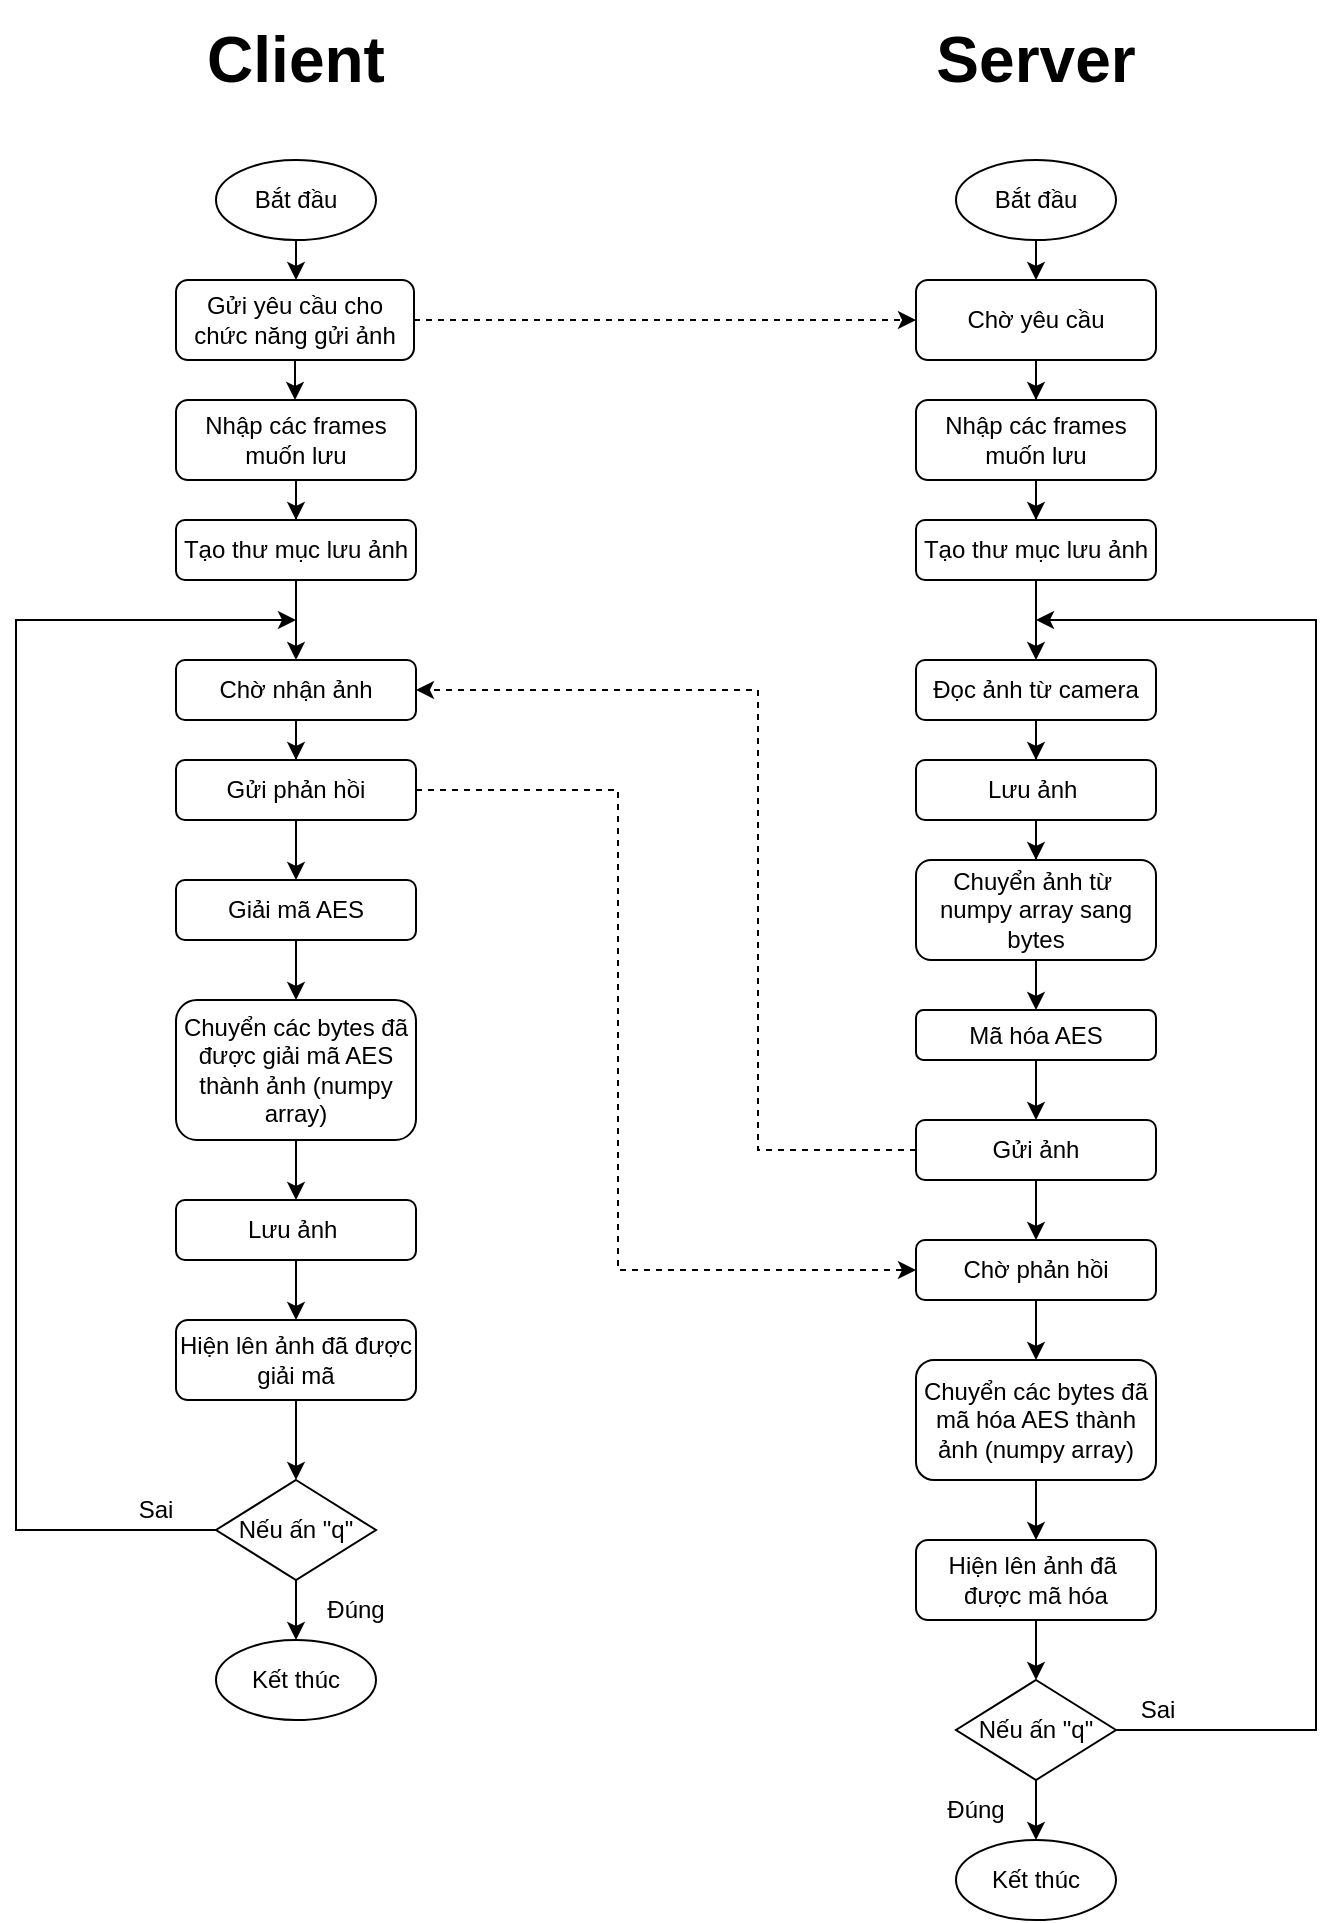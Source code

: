 <mxfile version="16.5.3" type="github">
  <diagram id="gmC2t2BmalihPaxnFlcq" name="Page-1">
    <mxGraphModel dx="1038" dy="571" grid="1" gridSize="10" guides="1" tooltips="1" connect="1" arrows="1" fold="1" page="1" pageScale="1" pageWidth="827" pageHeight="1169" math="0" shadow="0">
      <root>
        <mxCell id="0" />
        <mxCell id="1" parent="0" />
        <mxCell id="kE0woUJH_W1mReft93sf-5" style="edgeStyle=orthogonalEdgeStyle;rounded=0;orthogonalLoop=1;jettySize=auto;html=1;entryX=0;entryY=0.5;entryDx=0;entryDy=0;dashed=1;" edge="1" parent="1" source="eqxSHxZvD5lVZVVjLziu-4" target="eqxSHxZvD5lVZVVjLziu-6">
          <mxGeometry relative="1" as="geometry" />
        </mxCell>
        <mxCell id="kE0woUJH_W1mReft93sf-8" value="" style="edgeStyle=orthogonalEdgeStyle;rounded=0;orthogonalLoop=1;jettySize=auto;html=1;" edge="1" parent="1" source="eqxSHxZvD5lVZVVjLziu-4" target="kE0woUJH_W1mReft93sf-2">
          <mxGeometry relative="1" as="geometry" />
        </mxCell>
        <mxCell id="eqxSHxZvD5lVZVVjLziu-4" value="Gửi yêu cầu cho chức năng gửi ảnh" style="rounded=1;whiteSpace=wrap;html=1;" parent="1" vertex="1">
          <mxGeometry x="169" y="150" width="119" height="40" as="geometry" />
        </mxCell>
        <mxCell id="kE0woUJH_W1mReft93sf-13" value="" style="edgeStyle=orthogonalEdgeStyle;rounded=0;orthogonalLoop=1;jettySize=auto;html=1;" edge="1" parent="1" source="eqxSHxZvD5lVZVVjLziu-6" target="kE0woUJH_W1mReft93sf-4">
          <mxGeometry relative="1" as="geometry" />
        </mxCell>
        <mxCell id="eqxSHxZvD5lVZVVjLziu-6" value="Chờ yêu cầu" style="rounded=1;whiteSpace=wrap;html=1;" parent="1" vertex="1">
          <mxGeometry x="539" y="150" width="120" height="40" as="geometry" />
        </mxCell>
        <mxCell id="kE0woUJH_W1mReft93sf-24" value="" style="edgeStyle=orthogonalEdgeStyle;rounded=0;orthogonalLoop=1;jettySize=auto;html=1;" edge="1" parent="1" source="eqxSHxZvD5lVZVVjLziu-7" target="eqxSHxZvD5lVZVVjLziu-13">
          <mxGeometry relative="1" as="geometry" />
        </mxCell>
        <mxCell id="eqxSHxZvD5lVZVVjLziu-7" value="Đọc ảnh từ camera" style="rounded=1;whiteSpace=wrap;html=1;" parent="1" vertex="1">
          <mxGeometry x="539" y="340" width="120" height="30" as="geometry" />
        </mxCell>
        <mxCell id="kE0woUJH_W1mReft93sf-23" value="" style="edgeStyle=orthogonalEdgeStyle;rounded=0;orthogonalLoop=1;jettySize=auto;html=1;" edge="1" parent="1" source="eqxSHxZvD5lVZVVjLziu-12" target="eqxSHxZvD5lVZVVjLziu-7">
          <mxGeometry relative="1" as="geometry" />
        </mxCell>
        <mxCell id="eqxSHxZvD5lVZVVjLziu-12" value="Tạo thư mục lưu ảnh" style="rounded=1;whiteSpace=wrap;html=1;" parent="1" vertex="1">
          <mxGeometry x="539" y="270" width="120" height="30" as="geometry" />
        </mxCell>
        <mxCell id="kE0woUJH_W1mReft93sf-17" value="" style="edgeStyle=orthogonalEdgeStyle;rounded=0;orthogonalLoop=1;jettySize=auto;html=1;entryX=0.5;entryY=0;entryDx=0;entryDy=0;" edge="1" parent="1" source="eqxSHxZvD5lVZVVjLziu-13" target="eqxSHxZvD5lVZVVjLziu-14">
          <mxGeometry relative="1" as="geometry">
            <mxPoint x="599" y="550" as="targetPoint" />
          </mxGeometry>
        </mxCell>
        <mxCell id="eqxSHxZvD5lVZVVjLziu-13" value="Lưu ảnh&amp;nbsp;" style="rounded=1;whiteSpace=wrap;html=1;" parent="1" vertex="1">
          <mxGeometry x="539" y="390" width="120" height="30" as="geometry" />
        </mxCell>
        <mxCell id="kE0woUJH_W1mReft93sf-18" value="" style="edgeStyle=orthogonalEdgeStyle;rounded=0;orthogonalLoop=1;jettySize=auto;html=1;entryX=0.5;entryY=0;entryDx=0;entryDy=0;" edge="1" parent="1" source="eqxSHxZvD5lVZVVjLziu-14" target="eqxSHxZvD5lVZVVjLziu-15">
          <mxGeometry relative="1" as="geometry" />
        </mxCell>
        <mxCell id="eqxSHxZvD5lVZVVjLziu-14" value="Chuyển ảnh từ&amp;nbsp; numpy array sang bytes" style="rounded=1;whiteSpace=wrap;html=1;" parent="1" vertex="1">
          <mxGeometry x="539" y="440" width="120" height="50" as="geometry" />
        </mxCell>
        <mxCell id="kE0woUJH_W1mReft93sf-19" value="" style="edgeStyle=orthogonalEdgeStyle;rounded=0;orthogonalLoop=1;jettySize=auto;html=1;entryX=0.5;entryY=0;entryDx=0;entryDy=0;" edge="1" parent="1" source="eqxSHxZvD5lVZVVjLziu-15" target="eqxSHxZvD5lVZVVjLziu-16">
          <mxGeometry relative="1" as="geometry">
            <mxPoint x="599" y="700" as="targetPoint" />
          </mxGeometry>
        </mxCell>
        <mxCell id="eqxSHxZvD5lVZVVjLziu-15" value="Mã hóa AES" style="rounded=1;whiteSpace=wrap;html=1;" parent="1" vertex="1">
          <mxGeometry x="539" y="515" width="120" height="25" as="geometry" />
        </mxCell>
        <mxCell id="eqxSHxZvD5lVZVVjLziu-27" value="" style="edgeStyle=orthogonalEdgeStyle;rounded=0;orthogonalLoop=1;jettySize=auto;html=1;entryX=1;entryY=0.5;entryDx=0;entryDy=0;dashed=1;exitX=0;exitY=0.5;exitDx=0;exitDy=0;" parent="1" source="eqxSHxZvD5lVZVVjLziu-16" target="eqxSHxZvD5lVZVVjLziu-19" edge="1">
          <mxGeometry relative="1" as="geometry">
            <mxPoint x="429" y="700" as="targetPoint" />
            <Array as="points">
              <mxPoint x="460" y="585" />
              <mxPoint x="460" y="355" />
            </Array>
          </mxGeometry>
        </mxCell>
        <mxCell id="kE0woUJH_W1mReft93sf-26" value="" style="edgeStyle=orthogonalEdgeStyle;rounded=0;orthogonalLoop=1;jettySize=auto;html=1;" edge="1" parent="1" source="eqxSHxZvD5lVZVVjLziu-16" target="kE0woUJH_W1mReft93sf-25">
          <mxGeometry relative="1" as="geometry" />
        </mxCell>
        <mxCell id="eqxSHxZvD5lVZVVjLziu-16" value="Gửi ảnh" style="rounded=1;whiteSpace=wrap;html=1;" parent="1" vertex="1">
          <mxGeometry x="539" y="570" width="120" height="30" as="geometry" />
        </mxCell>
        <mxCell id="kE0woUJH_W1mReft93sf-21" value="" style="edgeStyle=orthogonalEdgeStyle;rounded=0;orthogonalLoop=1;jettySize=auto;html=1;" edge="1" parent="1" source="eqxSHxZvD5lVZVVjLziu-17" target="eqxSHxZvD5lVZVVjLziu-18">
          <mxGeometry relative="1" as="geometry" />
        </mxCell>
        <mxCell id="eqxSHxZvD5lVZVVjLziu-17" value="Chuyển các bytes đã mã hóa AES thành ảnh (numpy array)" style="rounded=1;whiteSpace=wrap;html=1;" parent="1" vertex="1">
          <mxGeometry x="539" y="690" width="120" height="60" as="geometry" />
        </mxCell>
        <mxCell id="kE0woUJH_W1mReft93sf-35" style="edgeStyle=orthogonalEdgeStyle;rounded=0;orthogonalLoop=1;jettySize=auto;html=1;exitX=1;exitY=0.5;exitDx=0;exitDy=0;" edge="1" parent="1" source="kE0woUJH_W1mReft93sf-41">
          <mxGeometry relative="1" as="geometry">
            <mxPoint x="599" y="320" as="targetPoint" />
            <Array as="points">
              <mxPoint x="739" y="875" />
              <mxPoint x="739" y="320" />
            </Array>
          </mxGeometry>
        </mxCell>
        <mxCell id="kE0woUJH_W1mReft93sf-42" value="" style="edgeStyle=orthogonalEdgeStyle;rounded=0;orthogonalLoop=1;jettySize=auto;html=1;fontSize=12;" edge="1" parent="1" source="eqxSHxZvD5lVZVVjLziu-18" target="kE0woUJH_W1mReft93sf-41">
          <mxGeometry relative="1" as="geometry" />
        </mxCell>
        <mxCell id="eqxSHxZvD5lVZVVjLziu-18" value="Hiện lên ảnh đã&amp;nbsp; được mã hóa" style="rounded=1;whiteSpace=wrap;html=1;" parent="1" vertex="1">
          <mxGeometry x="539" y="780" width="120" height="40" as="geometry" />
        </mxCell>
        <mxCell id="kE0woUJH_W1mReft93sf-29" value="" style="edgeStyle=orthogonalEdgeStyle;rounded=0;orthogonalLoop=1;jettySize=auto;html=1;" edge="1" parent="1" source="eqxSHxZvD5lVZVVjLziu-19" target="kE0woUJH_W1mReft93sf-28">
          <mxGeometry relative="1" as="geometry" />
        </mxCell>
        <mxCell id="eqxSHxZvD5lVZVVjLziu-19" value="Chờ nhận ảnh" style="rounded=1;whiteSpace=wrap;html=1;" parent="1" vertex="1">
          <mxGeometry x="169" y="340" width="120" height="30" as="geometry" />
        </mxCell>
        <mxCell id="kE0woUJH_W1mReft93sf-11" value="" style="edgeStyle=orthogonalEdgeStyle;rounded=0;orthogonalLoop=1;jettySize=auto;html=1;entryX=0.5;entryY=0;entryDx=0;entryDy=0;" edge="1" parent="1" source="eqxSHxZvD5lVZVVjLziu-21" target="eqxSHxZvD5lVZVVjLziu-22">
          <mxGeometry relative="1" as="geometry">
            <mxPoint x="229" y="670" as="targetPoint" />
          </mxGeometry>
        </mxCell>
        <mxCell id="eqxSHxZvD5lVZVVjLziu-21" value="Giải mã AES" style="rounded=1;whiteSpace=wrap;html=1;" parent="1" vertex="1">
          <mxGeometry x="169" y="450" width="120" height="30" as="geometry" />
        </mxCell>
        <mxCell id="kE0woUJH_W1mReft93sf-50" value="" style="edgeStyle=orthogonalEdgeStyle;rounded=0;orthogonalLoop=1;jettySize=auto;html=1;fontSize=12;" edge="1" parent="1" source="eqxSHxZvD5lVZVVjLziu-22" target="kE0woUJH_W1mReft93sf-49">
          <mxGeometry relative="1" as="geometry" />
        </mxCell>
        <mxCell id="eqxSHxZvD5lVZVVjLziu-22" value="Chuyển các bytes đã được giải mã AES thành ảnh (numpy array)" style="rounded=1;whiteSpace=wrap;html=1;" parent="1" vertex="1">
          <mxGeometry x="169" y="510" width="120" height="70" as="geometry" />
        </mxCell>
        <mxCell id="kE0woUJH_W1mReft93sf-34" style="edgeStyle=orthogonalEdgeStyle;rounded=0;orthogonalLoop=1;jettySize=auto;html=1;exitX=0;exitY=0.5;exitDx=0;exitDy=0;" edge="1" parent="1" source="kE0woUJH_W1mReft93sf-39">
          <mxGeometry relative="1" as="geometry">
            <mxPoint x="229" y="320" as="targetPoint" />
            <Array as="points">
              <mxPoint x="89" y="775" />
              <mxPoint x="89" y="320" />
            </Array>
          </mxGeometry>
        </mxCell>
        <mxCell id="kE0woUJH_W1mReft93sf-40" value="" style="edgeStyle=orthogonalEdgeStyle;rounded=0;orthogonalLoop=1;jettySize=auto;html=1;fontSize=12;" edge="1" parent="1" source="eqxSHxZvD5lVZVVjLziu-30" target="kE0woUJH_W1mReft93sf-39">
          <mxGeometry relative="1" as="geometry" />
        </mxCell>
        <mxCell id="eqxSHxZvD5lVZVVjLziu-30" value="Hiện lên ảnh đã được giải mã" style="rounded=1;whiteSpace=wrap;html=1;" parent="1" vertex="1">
          <mxGeometry x="169" y="670" width="120" height="40" as="geometry" />
        </mxCell>
        <mxCell id="kE0woUJH_W1mReft93sf-10" value="" style="edgeStyle=orthogonalEdgeStyle;rounded=0;orthogonalLoop=1;jettySize=auto;html=1;" edge="1" parent="1" source="kE0woUJH_W1mReft93sf-1" target="eqxSHxZvD5lVZVVjLziu-19">
          <mxGeometry relative="1" as="geometry" />
        </mxCell>
        <mxCell id="kE0woUJH_W1mReft93sf-1" value="Tạo thư mục lưu ảnh" style="rounded=1;whiteSpace=wrap;html=1;" vertex="1" parent="1">
          <mxGeometry x="169" y="270" width="120" height="30" as="geometry" />
        </mxCell>
        <mxCell id="kE0woUJH_W1mReft93sf-9" value="" style="edgeStyle=orthogonalEdgeStyle;rounded=0;orthogonalLoop=1;jettySize=auto;html=1;" edge="1" parent="1" source="kE0woUJH_W1mReft93sf-2" target="kE0woUJH_W1mReft93sf-1">
          <mxGeometry relative="1" as="geometry" />
        </mxCell>
        <mxCell id="kE0woUJH_W1mReft93sf-2" value="Nhập các frames muốn lưu" style="rounded=1;whiteSpace=wrap;html=1;" vertex="1" parent="1">
          <mxGeometry x="169" y="210" width="120" height="40" as="geometry" />
        </mxCell>
        <mxCell id="kE0woUJH_W1mReft93sf-14" value="" style="edgeStyle=orthogonalEdgeStyle;rounded=0;orthogonalLoop=1;jettySize=auto;html=1;" edge="1" parent="1" source="kE0woUJH_W1mReft93sf-4" target="eqxSHxZvD5lVZVVjLziu-12">
          <mxGeometry relative="1" as="geometry" />
        </mxCell>
        <mxCell id="kE0woUJH_W1mReft93sf-4" value="Nhập các frames muốn lưu" style="rounded=1;whiteSpace=wrap;html=1;" vertex="1" parent="1">
          <mxGeometry x="539" y="210" width="120" height="40" as="geometry" />
        </mxCell>
        <mxCell id="kE0woUJH_W1mReft93sf-33" value="" style="edgeStyle=orthogonalEdgeStyle;rounded=0;orthogonalLoop=1;jettySize=auto;html=1;" edge="1" parent="1" source="kE0woUJH_W1mReft93sf-25" target="eqxSHxZvD5lVZVVjLziu-17">
          <mxGeometry relative="1" as="geometry" />
        </mxCell>
        <mxCell id="kE0woUJH_W1mReft93sf-25" value="Chờ phản hồi" style="rounded=1;whiteSpace=wrap;html=1;" vertex="1" parent="1">
          <mxGeometry x="539" y="630" width="120" height="30" as="geometry" />
        </mxCell>
        <mxCell id="kE0woUJH_W1mReft93sf-30" value="" style="edgeStyle=orthogonalEdgeStyle;rounded=0;orthogonalLoop=1;jettySize=auto;html=1;" edge="1" parent="1" source="kE0woUJH_W1mReft93sf-28" target="eqxSHxZvD5lVZVVjLziu-21">
          <mxGeometry relative="1" as="geometry" />
        </mxCell>
        <mxCell id="kE0woUJH_W1mReft93sf-31" style="edgeStyle=orthogonalEdgeStyle;rounded=0;orthogonalLoop=1;jettySize=auto;html=1;entryX=0;entryY=0.5;entryDx=0;entryDy=0;dashed=1;exitX=1;exitY=0.5;exitDx=0;exitDy=0;" edge="1" parent="1" source="kE0woUJH_W1mReft93sf-28" target="kE0woUJH_W1mReft93sf-25">
          <mxGeometry relative="1" as="geometry">
            <Array as="points">
              <mxPoint x="390" y="405" />
              <mxPoint x="390" y="645" />
            </Array>
          </mxGeometry>
        </mxCell>
        <mxCell id="kE0woUJH_W1mReft93sf-28" value="Gửi phản hồi" style="rounded=1;whiteSpace=wrap;html=1;" vertex="1" parent="1">
          <mxGeometry x="169" y="390" width="120" height="30" as="geometry" />
        </mxCell>
        <mxCell id="kE0woUJH_W1mReft93sf-36" value="&lt;font style=&quot;font-size: 32px&quot;&gt;&lt;b&gt;Server&lt;/b&gt;&lt;/font&gt;" style="text;html=1;strokeColor=none;fillColor=none;align=center;verticalAlign=middle;whiteSpace=wrap;rounded=0;" vertex="1" parent="1">
          <mxGeometry x="524" y="10" width="150" height="60" as="geometry" />
        </mxCell>
        <mxCell id="kE0woUJH_W1mReft93sf-37" value="&lt;font style=&quot;font-size: 32px&quot;&gt;&lt;b&gt;Client&lt;/b&gt;&lt;/font&gt;" style="text;html=1;strokeColor=none;fillColor=none;align=center;verticalAlign=middle;whiteSpace=wrap;rounded=0;" vertex="1" parent="1">
          <mxGeometry x="154" y="10" width="150" height="60" as="geometry" />
        </mxCell>
        <mxCell id="kE0woUJH_W1mReft93sf-47" value="" style="edgeStyle=orthogonalEdgeStyle;rounded=0;orthogonalLoop=1;jettySize=auto;html=1;fontSize=12;" edge="1" parent="1" source="kE0woUJH_W1mReft93sf-39" target="kE0woUJH_W1mReft93sf-46">
          <mxGeometry relative="1" as="geometry" />
        </mxCell>
        <mxCell id="kE0woUJH_W1mReft93sf-39" value="Nếu ấn &quot;q&quot;" style="rhombus;whiteSpace=wrap;html=1;fontSize=12;" vertex="1" parent="1">
          <mxGeometry x="189" y="750" width="80" height="50" as="geometry" />
        </mxCell>
        <mxCell id="kE0woUJH_W1mReft93sf-48" value="" style="edgeStyle=orthogonalEdgeStyle;rounded=0;orthogonalLoop=1;jettySize=auto;html=1;fontSize=12;" edge="1" parent="1" source="kE0woUJH_W1mReft93sf-41" target="kE0woUJH_W1mReft93sf-45">
          <mxGeometry relative="1" as="geometry" />
        </mxCell>
        <mxCell id="kE0woUJH_W1mReft93sf-41" value="Nếu ấn &quot;q&quot;" style="rhombus;whiteSpace=wrap;html=1;fontSize=12;" vertex="1" parent="1">
          <mxGeometry x="559" y="850" width="80" height="50" as="geometry" />
        </mxCell>
        <mxCell id="kE0woUJH_W1mReft93sf-45" value="Kết thúc" style="ellipse;whiteSpace=wrap;html=1;fontSize=12;" vertex="1" parent="1">
          <mxGeometry x="559" y="930" width="80" height="40" as="geometry" />
        </mxCell>
        <mxCell id="kE0woUJH_W1mReft93sf-46" value="Kết thúc" style="ellipse;whiteSpace=wrap;html=1;fontSize=12;" vertex="1" parent="1">
          <mxGeometry x="189" y="830" width="80" height="40" as="geometry" />
        </mxCell>
        <mxCell id="kE0woUJH_W1mReft93sf-51" value="" style="edgeStyle=orthogonalEdgeStyle;rounded=0;orthogonalLoop=1;jettySize=auto;html=1;fontSize=12;" edge="1" parent="1" source="kE0woUJH_W1mReft93sf-49" target="eqxSHxZvD5lVZVVjLziu-30">
          <mxGeometry relative="1" as="geometry" />
        </mxCell>
        <mxCell id="kE0woUJH_W1mReft93sf-49" value="Lưu ảnh&amp;nbsp;" style="rounded=1;whiteSpace=wrap;html=1;" vertex="1" parent="1">
          <mxGeometry x="169" y="610" width="120" height="30" as="geometry" />
        </mxCell>
        <mxCell id="kE0woUJH_W1mReft93sf-52" value="Đúng" style="text;html=1;strokeColor=none;fillColor=none;align=center;verticalAlign=middle;whiteSpace=wrap;rounded=0;fontSize=12;" vertex="1" parent="1">
          <mxGeometry x="229" y="800" width="60" height="30" as="geometry" />
        </mxCell>
        <mxCell id="kE0woUJH_W1mReft93sf-53" value="Đúng" style="text;html=1;strokeColor=none;fillColor=none;align=center;verticalAlign=middle;whiteSpace=wrap;rounded=0;fontSize=12;" vertex="1" parent="1">
          <mxGeometry x="539" y="900" width="60" height="30" as="geometry" />
        </mxCell>
        <mxCell id="kE0woUJH_W1mReft93sf-54" value="Sai" style="text;html=1;strokeColor=none;fillColor=none;align=center;verticalAlign=middle;whiteSpace=wrap;rounded=0;fontSize=12;" vertex="1" parent="1">
          <mxGeometry x="129" y="750" width="60" height="30" as="geometry" />
        </mxCell>
        <mxCell id="kE0woUJH_W1mReft93sf-55" value="Sai" style="text;html=1;strokeColor=none;fillColor=none;align=center;verticalAlign=middle;whiteSpace=wrap;rounded=0;fontSize=12;" vertex="1" parent="1">
          <mxGeometry x="630" y="850" width="60" height="30" as="geometry" />
        </mxCell>
        <mxCell id="kE0woUJH_W1mReft93sf-59" value="" style="edgeStyle=orthogonalEdgeStyle;rounded=0;orthogonalLoop=1;jettySize=auto;html=1;fontSize=12;" edge="1" parent="1" source="kE0woUJH_W1mReft93sf-56">
          <mxGeometry relative="1" as="geometry">
            <mxPoint x="599" y="150" as="targetPoint" />
          </mxGeometry>
        </mxCell>
        <mxCell id="kE0woUJH_W1mReft93sf-56" value="Bắt đầu" style="ellipse;whiteSpace=wrap;html=1;fontSize=12;" vertex="1" parent="1">
          <mxGeometry x="559" y="90" width="80" height="40" as="geometry" />
        </mxCell>
        <mxCell id="kE0woUJH_W1mReft93sf-58" value="" style="edgeStyle=orthogonalEdgeStyle;rounded=0;orthogonalLoop=1;jettySize=auto;html=1;fontSize=12;" edge="1" parent="1" source="kE0woUJH_W1mReft93sf-57">
          <mxGeometry relative="1" as="geometry">
            <mxPoint x="229" y="150" as="targetPoint" />
          </mxGeometry>
        </mxCell>
        <mxCell id="kE0woUJH_W1mReft93sf-57" value="Bắt đầu" style="ellipse;whiteSpace=wrap;html=1;fontSize=12;" vertex="1" parent="1">
          <mxGeometry x="189" y="90" width="80" height="40" as="geometry" />
        </mxCell>
      </root>
    </mxGraphModel>
  </diagram>
</mxfile>
